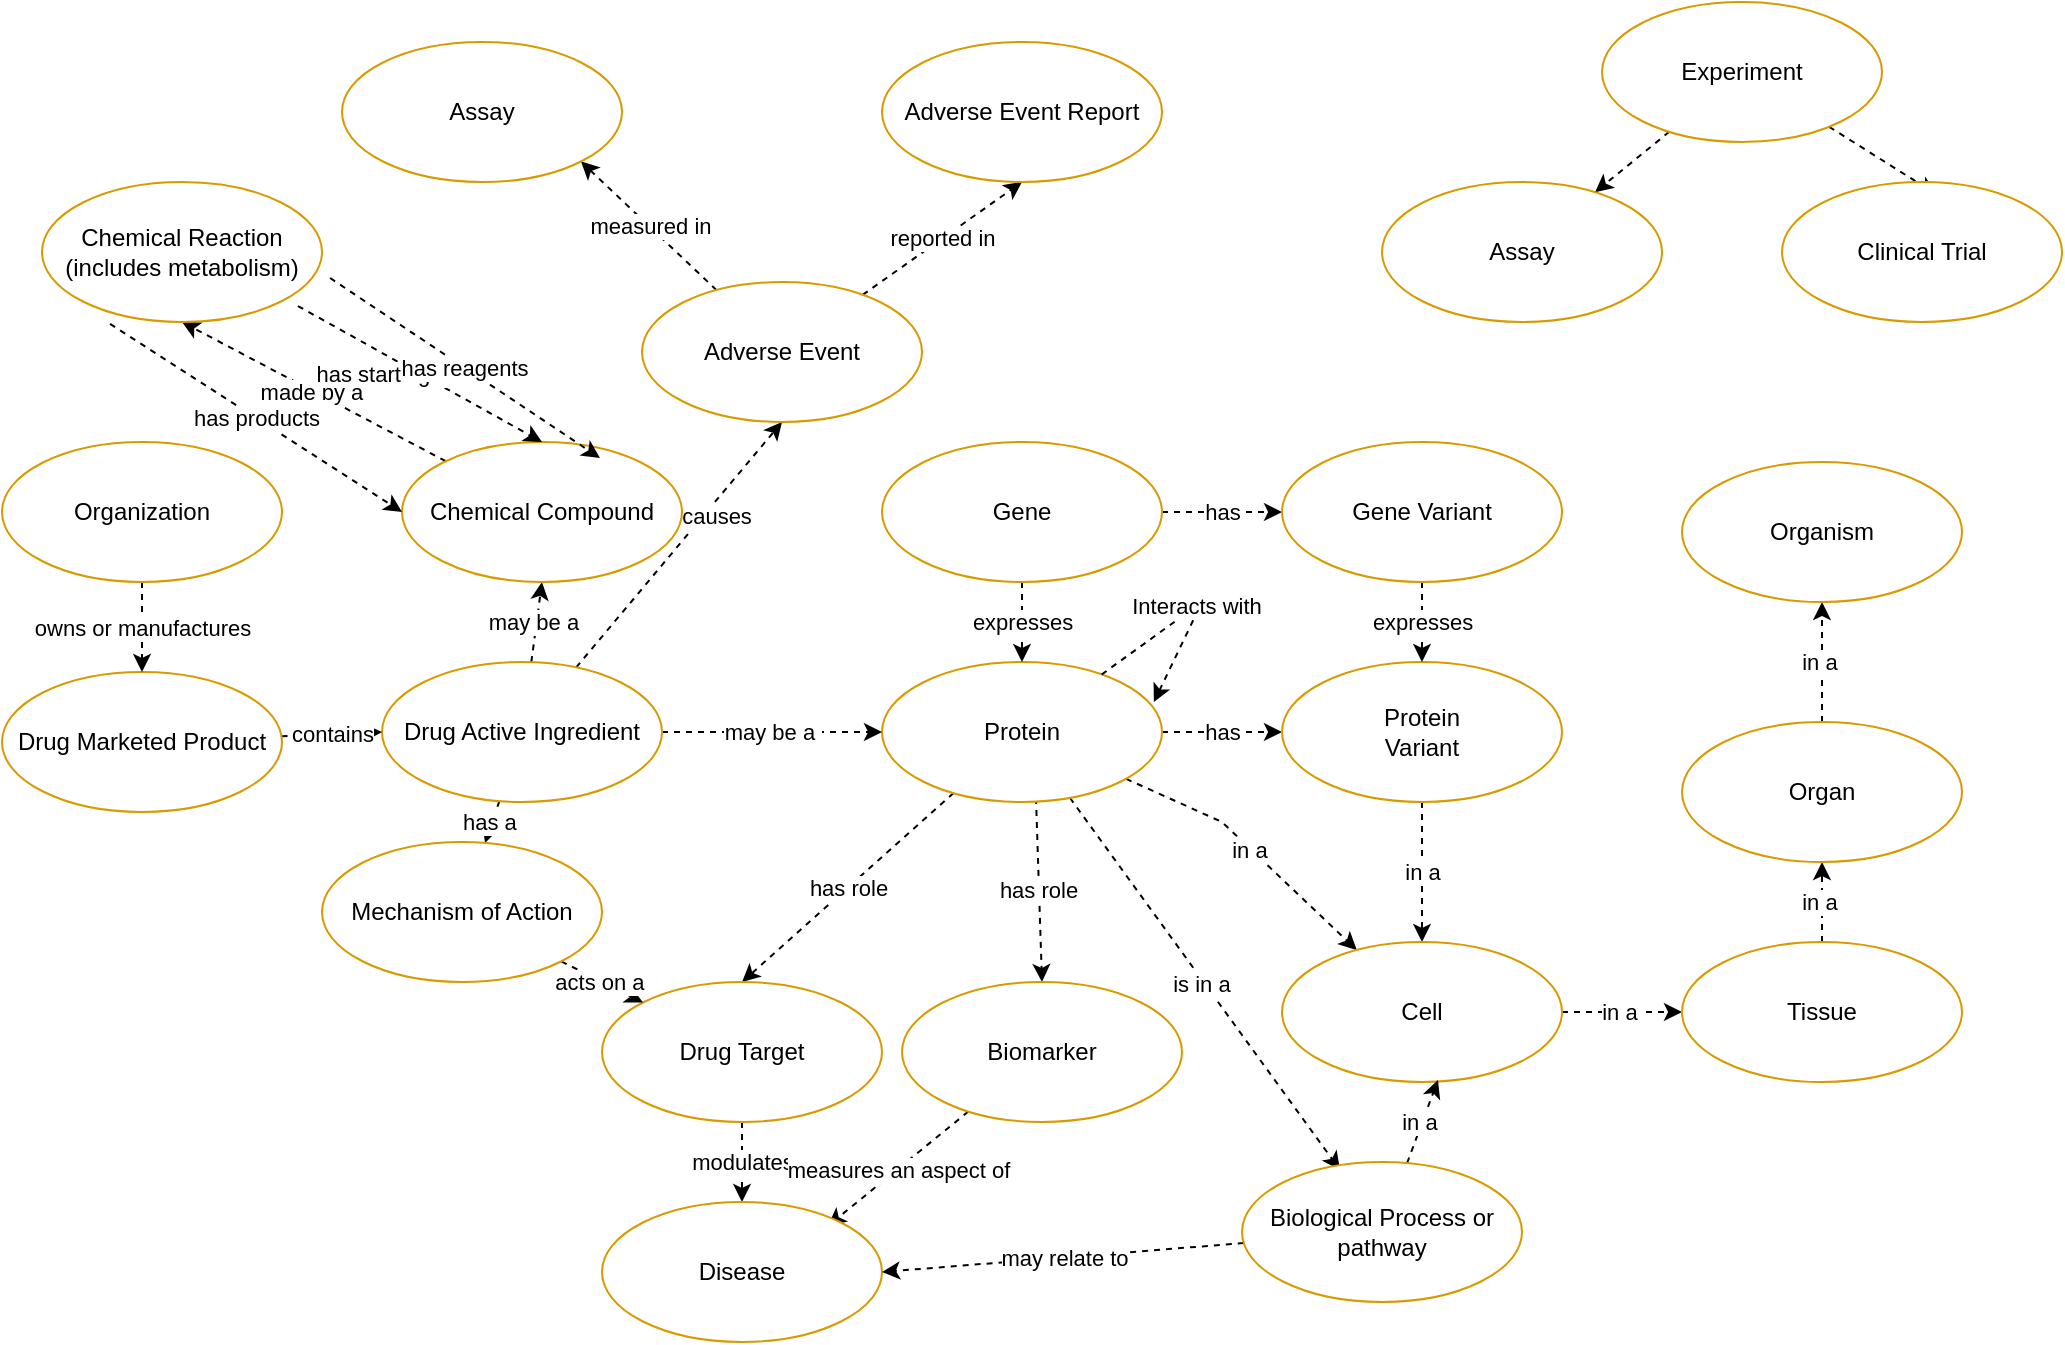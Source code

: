 <mxfile version="14.0.1" type="github">
  <diagram id="a2U_Rlq6jYlGKf6INXDq" name="Page-1">
    <mxGraphModel dx="1114" dy="753" grid="1" gridSize="10" guides="1" tooltips="1" connect="1" arrows="1" fold="1" page="1" pageScale="1" pageWidth="1100" pageHeight="850" math="0" shadow="0">
      <root>
        <mxCell id="0" />
        <mxCell id="1" parent="0" />
        <mxCell id="NiIuTKYxInFzzze3MLT4-8" value="has" style="edgeStyle=orthogonalEdgeStyle;rounded=0;orthogonalLoop=1;jettySize=auto;html=1;entryX=0;entryY=0.5;entryDx=0;entryDy=0;dashed=1;" edge="1" parent="1" source="NiIuTKYxInFzzze3MLT4-1" target="NiIuTKYxInFzzze3MLT4-3">
          <mxGeometry relative="1" as="geometry">
            <Array as="points">
              <mxPoint x="650" y="385" />
              <mxPoint x="650" y="385" />
            </Array>
          </mxGeometry>
        </mxCell>
        <mxCell id="NiIuTKYxInFzzze3MLT4-11" value="has role" style="rounded=0;orthogonalLoop=1;jettySize=auto;html=1;exitX=0.55;exitY=0.971;exitDx=0;exitDy=0;entryX=0.5;entryY=0;entryDx=0;entryDy=0;dashed=1;exitPerimeter=0;" edge="1" parent="1" source="NiIuTKYxInFzzze3MLT4-1" target="NiIuTKYxInFzzze3MLT4-6">
          <mxGeometry relative="1" as="geometry" />
        </mxCell>
        <mxCell id="NiIuTKYxInFzzze3MLT4-12" value="has role" style="edgeStyle=none;rounded=0;orthogonalLoop=1;jettySize=auto;html=1;entryX=0.5;entryY=0;entryDx=0;entryDy=0;dashed=1;" edge="1" parent="1" source="NiIuTKYxInFzzze3MLT4-1" target="NiIuTKYxInFzzze3MLT4-5">
          <mxGeometry relative="1" as="geometry" />
        </mxCell>
        <mxCell id="NiIuTKYxInFzzze3MLT4-20" value="in a&amp;nbsp;" style="edgeStyle=none;rounded=0;orthogonalLoop=1;jettySize=auto;html=1;dashed=1;" edge="1" parent="1" source="NiIuTKYxInFzzze3MLT4-1" target="NiIuTKYxInFzzze3MLT4-19">
          <mxGeometry relative="1" as="geometry">
            <Array as="points">
              <mxPoint x="650" y="430" />
            </Array>
          </mxGeometry>
        </mxCell>
        <mxCell id="NiIuTKYxInFzzze3MLT4-53" value="is in a&amp;nbsp;" style="edgeStyle=none;rounded=0;orthogonalLoop=1;jettySize=auto;html=1;entryX=0.35;entryY=0.057;entryDx=0;entryDy=0;entryPerimeter=0;dashed=1;" edge="1" parent="1" source="NiIuTKYxInFzzze3MLT4-1" target="NiIuTKYxInFzzze3MLT4-52">
          <mxGeometry relative="1" as="geometry" />
        </mxCell>
        <mxCell id="NiIuTKYxInFzzze3MLT4-1" value="Protein" style="ellipse;whiteSpace=wrap;html=1;strokeColor=#D79B00;" vertex="1" parent="1">
          <mxGeometry x="480" y="350" width="140" height="70" as="geometry" />
        </mxCell>
        <mxCell id="NiIuTKYxInFzzze3MLT4-7" value="has" style="edgeStyle=orthogonalEdgeStyle;rounded=0;orthogonalLoop=1;jettySize=auto;html=1;entryX=0;entryY=0.5;entryDx=0;entryDy=0;dashed=1;" edge="1" parent="1" source="NiIuTKYxInFzzze3MLT4-2" target="NiIuTKYxInFzzze3MLT4-4">
          <mxGeometry relative="1" as="geometry" />
        </mxCell>
        <mxCell id="NiIuTKYxInFzzze3MLT4-9" value="expresses" style="edgeStyle=orthogonalEdgeStyle;rounded=0;orthogonalLoop=1;jettySize=auto;html=1;exitX=0.5;exitY=1;exitDx=0;exitDy=0;dashed=1;" edge="1" parent="1" source="NiIuTKYxInFzzze3MLT4-2" target="NiIuTKYxInFzzze3MLT4-1">
          <mxGeometry relative="1" as="geometry" />
        </mxCell>
        <mxCell id="NiIuTKYxInFzzze3MLT4-2" value="Gene" style="ellipse;whiteSpace=wrap;html=1;strokeColor=#D79B00;" vertex="1" parent="1">
          <mxGeometry x="480" y="240" width="140" height="70" as="geometry" />
        </mxCell>
        <mxCell id="NiIuTKYxInFzzze3MLT4-21" value="in a" style="edgeStyle=none;rounded=0;orthogonalLoop=1;jettySize=auto;html=1;entryX=0.5;entryY=0;entryDx=0;entryDy=0;dashed=1;" edge="1" parent="1" source="NiIuTKYxInFzzze3MLT4-3" target="NiIuTKYxInFzzze3MLT4-19">
          <mxGeometry relative="1" as="geometry" />
        </mxCell>
        <mxCell id="NiIuTKYxInFzzze3MLT4-3" value="Protein&lt;br&gt;Variant" style="ellipse;whiteSpace=wrap;html=1;strokeColor=#D79B00;" vertex="1" parent="1">
          <mxGeometry x="680" y="350" width="140" height="70" as="geometry" />
        </mxCell>
        <mxCell id="NiIuTKYxInFzzze3MLT4-10" value="expresses" style="edgeStyle=orthogonalEdgeStyle;rounded=0;orthogonalLoop=1;jettySize=auto;html=1;entryX=0.5;entryY=0;entryDx=0;entryDy=0;dashed=1;" edge="1" parent="1" source="NiIuTKYxInFzzze3MLT4-4" target="NiIuTKYxInFzzze3MLT4-3">
          <mxGeometry relative="1" as="geometry" />
        </mxCell>
        <mxCell id="NiIuTKYxInFzzze3MLT4-4" value="Gene Variant" style="ellipse;whiteSpace=wrap;html=1;strokeColor=#D79B00;" vertex="1" parent="1">
          <mxGeometry x="680" y="240" width="140" height="70" as="geometry" />
        </mxCell>
        <mxCell id="NiIuTKYxInFzzze3MLT4-38" value="modulates" style="edgeStyle=none;rounded=0;orthogonalLoop=1;jettySize=auto;html=1;exitX=0.5;exitY=1;exitDx=0;exitDy=0;entryX=0.5;entryY=0;entryDx=0;entryDy=0;dashed=1;" edge="1" parent="1" source="NiIuTKYxInFzzze3MLT4-5" target="NiIuTKYxInFzzze3MLT4-37">
          <mxGeometry relative="1" as="geometry">
            <Array as="points">
              <mxPoint x="410" y="600" />
            </Array>
          </mxGeometry>
        </mxCell>
        <mxCell id="NiIuTKYxInFzzze3MLT4-5" value="Drug Target" style="ellipse;whiteSpace=wrap;html=1;strokeColor=#D79B00;" vertex="1" parent="1">
          <mxGeometry x="340" y="510" width="140" height="70" as="geometry" />
        </mxCell>
        <mxCell id="NiIuTKYxInFzzze3MLT4-56" value="measures an aspect of" style="edgeStyle=none;rounded=0;orthogonalLoop=1;jettySize=auto;html=1;entryX=0.807;entryY=0.171;entryDx=0;entryDy=0;entryPerimeter=0;dashed=1;" edge="1" parent="1" source="NiIuTKYxInFzzze3MLT4-6" target="NiIuTKYxInFzzze3MLT4-37">
          <mxGeometry relative="1" as="geometry" />
        </mxCell>
        <mxCell id="NiIuTKYxInFzzze3MLT4-6" value="Biomarker" style="ellipse;whiteSpace=wrap;html=1;strokeColor=#D79B00;" vertex="1" parent="1">
          <mxGeometry x="490" y="510" width="140" height="70" as="geometry" />
        </mxCell>
        <mxCell id="NiIuTKYxInFzzze3MLT4-14" value="may be a&amp;nbsp;" style="edgeStyle=none;rounded=0;orthogonalLoop=1;jettySize=auto;html=1;entryX=0;entryY=0.5;entryDx=0;entryDy=0;dashed=1;" edge="1" parent="1" source="NiIuTKYxInFzzze3MLT4-13" target="NiIuTKYxInFzzze3MLT4-1">
          <mxGeometry relative="1" as="geometry" />
        </mxCell>
        <mxCell id="NiIuTKYxInFzzze3MLT4-17" value="may be a&amp;nbsp;" style="edgeStyle=none;rounded=0;orthogonalLoop=1;jettySize=auto;html=1;entryX=0.5;entryY=1;entryDx=0;entryDy=0;dashed=1;" edge="1" parent="1" source="NiIuTKYxInFzzze3MLT4-13" target="NiIuTKYxInFzzze3MLT4-15">
          <mxGeometry relative="1" as="geometry" />
        </mxCell>
        <mxCell id="NiIuTKYxInFzzze3MLT4-30" value="has a&amp;nbsp;" style="edgeStyle=none;rounded=0;orthogonalLoop=1;jettySize=auto;html=1;dashed=1;" edge="1" parent="1" source="NiIuTKYxInFzzze3MLT4-13" target="NiIuTKYxInFzzze3MLT4-29">
          <mxGeometry relative="1" as="geometry" />
        </mxCell>
        <mxCell id="NiIuTKYxInFzzze3MLT4-41" style="edgeStyle=none;rounded=0;orthogonalLoop=1;jettySize=auto;html=1;entryX=0.5;entryY=1;entryDx=0;entryDy=0;dashed=1;" edge="1" parent="1" source="NiIuTKYxInFzzze3MLT4-13" target="NiIuTKYxInFzzze3MLT4-39">
          <mxGeometry relative="1" as="geometry" />
        </mxCell>
        <mxCell id="NiIuTKYxInFzzze3MLT4-42" value="causes" style="edgeLabel;html=1;align=center;verticalAlign=middle;resizable=0;points=[];" vertex="1" connectable="0" parent="NiIuTKYxInFzzze3MLT4-41">
          <mxGeometry x="0.286" y="-5" relative="1" as="geometry">
            <mxPoint as="offset" />
          </mxGeometry>
        </mxCell>
        <mxCell id="NiIuTKYxInFzzze3MLT4-13" value="Drug Active Ingredient" style="ellipse;whiteSpace=wrap;html=1;strokeColor=#D79B00;" vertex="1" parent="1">
          <mxGeometry x="230" y="350" width="140" height="70" as="geometry" />
        </mxCell>
        <mxCell id="NiIuTKYxInFzzze3MLT4-48" value="made by a&amp;nbsp;" style="edgeStyle=none;rounded=0;orthogonalLoop=1;jettySize=auto;html=1;entryX=0.5;entryY=1;entryDx=0;entryDy=0;dashed=1;" edge="1" parent="1" source="NiIuTKYxInFzzze3MLT4-15" target="NiIuTKYxInFzzze3MLT4-47">
          <mxGeometry relative="1" as="geometry" />
        </mxCell>
        <mxCell id="NiIuTKYxInFzzze3MLT4-15" value="Chemical Compound" style="ellipse;whiteSpace=wrap;html=1;strokeColor=#D79B00;" vertex="1" parent="1">
          <mxGeometry x="240" y="240" width="140" height="70" as="geometry" />
        </mxCell>
        <mxCell id="NiIuTKYxInFzzze3MLT4-24" value="in a&amp;nbsp;" style="edgeStyle=none;rounded=0;orthogonalLoop=1;jettySize=auto;html=1;entryX=0;entryY=0.5;entryDx=0;entryDy=0;dashed=1;" edge="1" parent="1" source="NiIuTKYxInFzzze3MLT4-19" target="NiIuTKYxInFzzze3MLT4-22">
          <mxGeometry relative="1" as="geometry" />
        </mxCell>
        <mxCell id="NiIuTKYxInFzzze3MLT4-19" value="Cell" style="ellipse;whiteSpace=wrap;html=1;strokeColor=#D79B00;" vertex="1" parent="1">
          <mxGeometry x="680" y="490" width="140" height="70" as="geometry" />
        </mxCell>
        <mxCell id="NiIuTKYxInFzzze3MLT4-27" value="in a&amp;nbsp;" style="edgeStyle=none;rounded=0;orthogonalLoop=1;jettySize=auto;html=1;entryX=0.5;entryY=1;entryDx=0;entryDy=0;dashed=1;" edge="1" parent="1" source="NiIuTKYxInFzzze3MLT4-22" target="NiIuTKYxInFzzze3MLT4-25">
          <mxGeometry relative="1" as="geometry" />
        </mxCell>
        <mxCell id="NiIuTKYxInFzzze3MLT4-22" value="Tissue" style="ellipse;whiteSpace=wrap;html=1;strokeColor=#D79B00;" vertex="1" parent="1">
          <mxGeometry x="880" y="490" width="140" height="70" as="geometry" />
        </mxCell>
        <mxCell id="NiIuTKYxInFzzze3MLT4-28" value="in a&amp;nbsp;" style="edgeStyle=none;rounded=0;orthogonalLoop=1;jettySize=auto;html=1;entryX=0.5;entryY=1;entryDx=0;entryDy=0;dashed=1;" edge="1" parent="1" source="NiIuTKYxInFzzze3MLT4-25" target="NiIuTKYxInFzzze3MLT4-26">
          <mxGeometry relative="1" as="geometry" />
        </mxCell>
        <mxCell id="NiIuTKYxInFzzze3MLT4-25" value="Organ" style="ellipse;whiteSpace=wrap;html=1;strokeColor=#D79B00;" vertex="1" parent="1">
          <mxGeometry x="880" y="380" width="140" height="70" as="geometry" />
        </mxCell>
        <mxCell id="NiIuTKYxInFzzze3MLT4-26" value="Organism" style="ellipse;whiteSpace=wrap;html=1;strokeColor=#D79B00;" vertex="1" parent="1">
          <mxGeometry x="880" y="250" width="140" height="70" as="geometry" />
        </mxCell>
        <mxCell id="NiIuTKYxInFzzze3MLT4-31" value="acts on a&amp;nbsp;" style="edgeStyle=none;rounded=0;orthogonalLoop=1;jettySize=auto;html=1;entryX=0;entryY=0;entryDx=0;entryDy=0;dashed=1;" edge="1" parent="1" source="NiIuTKYxInFzzze3MLT4-29" target="NiIuTKYxInFzzze3MLT4-5">
          <mxGeometry relative="1" as="geometry" />
        </mxCell>
        <mxCell id="NiIuTKYxInFzzze3MLT4-29" value="Mechanism of Action" style="ellipse;whiteSpace=wrap;html=1;strokeColor=#D79B00;" vertex="1" parent="1">
          <mxGeometry x="200" y="440" width="140" height="70" as="geometry" />
        </mxCell>
        <mxCell id="NiIuTKYxInFzzze3MLT4-33" value="contains" style="edgeStyle=none;rounded=0;orthogonalLoop=1;jettySize=auto;html=1;entryX=0;entryY=0.5;entryDx=0;entryDy=0;dashed=1;" edge="1" parent="1" source="NiIuTKYxInFzzze3MLT4-32" target="NiIuTKYxInFzzze3MLT4-13">
          <mxGeometry relative="1" as="geometry" />
        </mxCell>
        <mxCell id="NiIuTKYxInFzzze3MLT4-32" value="Drug Marketed Product" style="ellipse;whiteSpace=wrap;html=1;strokeColor=#D79B00;" vertex="1" parent="1">
          <mxGeometry x="40" y="355" width="140" height="70" as="geometry" />
        </mxCell>
        <mxCell id="NiIuTKYxInFzzze3MLT4-35" value="owns or manufactures" style="edgeStyle=none;rounded=0;orthogonalLoop=1;jettySize=auto;html=1;dashed=1;" edge="1" parent="1" source="NiIuTKYxInFzzze3MLT4-34" target="NiIuTKYxInFzzze3MLT4-32">
          <mxGeometry relative="1" as="geometry" />
        </mxCell>
        <mxCell id="NiIuTKYxInFzzze3MLT4-34" value="Organization" style="ellipse;whiteSpace=wrap;html=1;strokeColor=#D79B00;" vertex="1" parent="1">
          <mxGeometry x="40" y="240" width="140" height="70" as="geometry" />
        </mxCell>
        <mxCell id="NiIuTKYxInFzzze3MLT4-36" style="edgeStyle=none;rounded=0;orthogonalLoop=1;jettySize=auto;html=1;exitX=0.5;exitY=1;exitDx=0;exitDy=0;dashed=1;" edge="1" parent="1" source="NiIuTKYxInFzzze3MLT4-32" target="NiIuTKYxInFzzze3MLT4-32">
          <mxGeometry relative="1" as="geometry" />
        </mxCell>
        <mxCell id="NiIuTKYxInFzzze3MLT4-37" value="Disease" style="ellipse;whiteSpace=wrap;html=1;strokeColor=#D79B00;" vertex="1" parent="1">
          <mxGeometry x="340" y="620" width="140" height="70" as="geometry" />
        </mxCell>
        <mxCell id="NiIuTKYxInFzzze3MLT4-45" value="reported in" style="edgeStyle=none;rounded=0;orthogonalLoop=1;jettySize=auto;html=1;entryX=0.5;entryY=1;entryDx=0;entryDy=0;dashed=1;" edge="1" parent="1" source="NiIuTKYxInFzzze3MLT4-39" target="NiIuTKYxInFzzze3MLT4-44">
          <mxGeometry relative="1" as="geometry" />
        </mxCell>
        <mxCell id="NiIuTKYxInFzzze3MLT4-46" value="measured in" style="edgeStyle=none;rounded=0;orthogonalLoop=1;jettySize=auto;html=1;entryX=1;entryY=1;entryDx=0;entryDy=0;dashed=1;" edge="1" parent="1" source="NiIuTKYxInFzzze3MLT4-39" target="NiIuTKYxInFzzze3MLT4-43">
          <mxGeometry relative="1" as="geometry" />
        </mxCell>
        <mxCell id="NiIuTKYxInFzzze3MLT4-39" value="Adverse Event" style="ellipse;whiteSpace=wrap;html=1;strokeColor=#D79B00;" vertex="1" parent="1">
          <mxGeometry x="360" y="160" width="140" height="70" as="geometry" />
        </mxCell>
        <mxCell id="NiIuTKYxInFzzze3MLT4-43" value="Assay" style="ellipse;whiteSpace=wrap;html=1;strokeColor=#D79B00;" vertex="1" parent="1">
          <mxGeometry x="210" y="40" width="140" height="70" as="geometry" />
        </mxCell>
        <mxCell id="NiIuTKYxInFzzze3MLT4-44" value="Adverse Event Report" style="ellipse;whiteSpace=wrap;html=1;strokeColor=#D79B00;" vertex="1" parent="1">
          <mxGeometry x="480" y="40" width="140" height="70" as="geometry" />
        </mxCell>
        <mxCell id="NiIuTKYxInFzzze3MLT4-49" value="has starting materials" style="edgeStyle=none;rounded=0;orthogonalLoop=1;jettySize=auto;html=1;entryX=0.5;entryY=0;entryDx=0;entryDy=0;dashed=1;exitX=0.914;exitY=0.886;exitDx=0;exitDy=0;exitPerimeter=0;" edge="1" parent="1" source="NiIuTKYxInFzzze3MLT4-47" target="NiIuTKYxInFzzze3MLT4-15">
          <mxGeometry relative="1" as="geometry" />
        </mxCell>
        <mxCell id="NiIuTKYxInFzzze3MLT4-50" value="has products" style="edgeStyle=none;rounded=0;orthogonalLoop=1;jettySize=auto;html=1;entryX=0;entryY=0.5;entryDx=0;entryDy=0;dashed=1;exitX=0.243;exitY=1.014;exitDx=0;exitDy=0;exitPerimeter=0;" edge="1" parent="1" source="NiIuTKYxInFzzze3MLT4-47" target="NiIuTKYxInFzzze3MLT4-15">
          <mxGeometry relative="1" as="geometry" />
        </mxCell>
        <mxCell id="NiIuTKYxInFzzze3MLT4-51" value="has reagents" style="edgeStyle=none;rounded=0;orthogonalLoop=1;jettySize=auto;html=1;entryX=0.707;entryY=0.114;entryDx=0;entryDy=0;entryPerimeter=0;dashed=1;exitX=1.029;exitY=0.686;exitDx=0;exitDy=0;exitPerimeter=0;" edge="1" parent="1" source="NiIuTKYxInFzzze3MLT4-47" target="NiIuTKYxInFzzze3MLT4-15">
          <mxGeometry relative="1" as="geometry" />
        </mxCell>
        <mxCell id="NiIuTKYxInFzzze3MLT4-47" value="Chemical Reaction&lt;br&gt;(includes metabolism)" style="ellipse;whiteSpace=wrap;html=1;strokeColor=#D79B00;" vertex="1" parent="1">
          <mxGeometry x="60" y="110" width="140" height="70" as="geometry" />
        </mxCell>
        <mxCell id="NiIuTKYxInFzzze3MLT4-54" value="in a&amp;nbsp;" style="edgeStyle=none;rounded=0;orthogonalLoop=1;jettySize=auto;html=1;entryX=0.557;entryY=0.986;entryDx=0;entryDy=0;entryPerimeter=0;dashed=1;" edge="1" parent="1" source="NiIuTKYxInFzzze3MLT4-52" target="NiIuTKYxInFzzze3MLT4-19">
          <mxGeometry relative="1" as="geometry" />
        </mxCell>
        <mxCell id="NiIuTKYxInFzzze3MLT4-55" value="may relate to" style="edgeStyle=none;rounded=0;orthogonalLoop=1;jettySize=auto;html=1;entryX=1;entryY=0.5;entryDx=0;entryDy=0;dashed=1;" edge="1" parent="1" source="NiIuTKYxInFzzze3MLT4-52" target="NiIuTKYxInFzzze3MLT4-37">
          <mxGeometry relative="1" as="geometry" />
        </mxCell>
        <mxCell id="NiIuTKYxInFzzze3MLT4-52" value="Biological Process or pathway" style="ellipse;whiteSpace=wrap;html=1;strokeColor=#D79B00;" vertex="1" parent="1">
          <mxGeometry x="660" y="600" width="140" height="70" as="geometry" />
        </mxCell>
        <mxCell id="NiIuTKYxInFzzze3MLT4-57" value="Interacts with" style="edgeStyle=none;rounded=0;orthogonalLoop=1;jettySize=auto;html=1;entryX=0.971;entryY=0.286;entryDx=0;entryDy=0;entryPerimeter=0;dashed=1;" edge="1" parent="1" source="NiIuTKYxInFzzze3MLT4-1" target="NiIuTKYxInFzzze3MLT4-1">
          <mxGeometry relative="1" as="geometry">
            <Array as="points">
              <mxPoint x="640" y="320" />
            </Array>
          </mxGeometry>
        </mxCell>
        <mxCell id="NiIuTKYxInFzzze3MLT4-61" style="edgeStyle=none;rounded=0;orthogonalLoop=1;jettySize=auto;html=1;dashed=1;" edge="1" parent="1" source="NiIuTKYxInFzzze3MLT4-58" target="NiIuTKYxInFzzze3MLT4-59">
          <mxGeometry relative="1" as="geometry" />
        </mxCell>
        <mxCell id="NiIuTKYxInFzzze3MLT4-62" style="edgeStyle=none;rounded=0;orthogonalLoop=1;jettySize=auto;html=1;entryX=0.55;entryY=0.086;entryDx=0;entryDy=0;entryPerimeter=0;dashed=1;" edge="1" parent="1" source="NiIuTKYxInFzzze3MLT4-58" target="NiIuTKYxInFzzze3MLT4-60">
          <mxGeometry relative="1" as="geometry" />
        </mxCell>
        <mxCell id="NiIuTKYxInFzzze3MLT4-58" value="Experiment" style="ellipse;whiteSpace=wrap;html=1;strokeColor=#D79B00;" vertex="1" parent="1">
          <mxGeometry x="840" y="20" width="140" height="70" as="geometry" />
        </mxCell>
        <mxCell id="NiIuTKYxInFzzze3MLT4-59" value="Assay" style="ellipse;whiteSpace=wrap;html=1;strokeColor=#D79B00;" vertex="1" parent="1">
          <mxGeometry x="730" y="110" width="140" height="70" as="geometry" />
        </mxCell>
        <mxCell id="NiIuTKYxInFzzze3MLT4-60" value="Clinical Trial" style="ellipse;whiteSpace=wrap;html=1;strokeColor=#D79B00;" vertex="1" parent="1">
          <mxGeometry x="930" y="110" width="140" height="70" as="geometry" />
        </mxCell>
      </root>
    </mxGraphModel>
  </diagram>
</mxfile>
